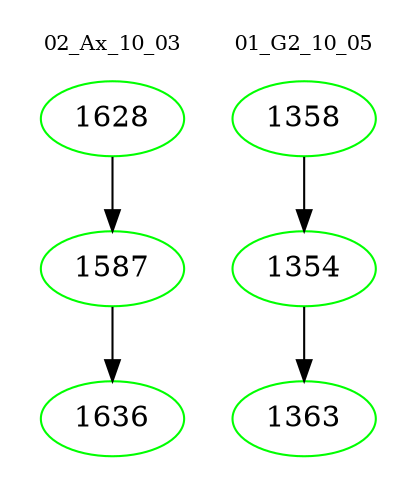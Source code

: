 digraph{
subgraph cluster_0 {
color = white
label = "02_Ax_10_03";
fontsize=10;
T0_1628 [label="1628", color="green"]
T0_1628 -> T0_1587 [color="black"]
T0_1587 [label="1587", color="green"]
T0_1587 -> T0_1636 [color="black"]
T0_1636 [label="1636", color="green"]
}
subgraph cluster_1 {
color = white
label = "01_G2_10_05";
fontsize=10;
T1_1358 [label="1358", color="green"]
T1_1358 -> T1_1354 [color="black"]
T1_1354 [label="1354", color="green"]
T1_1354 -> T1_1363 [color="black"]
T1_1363 [label="1363", color="green"]
}
}
